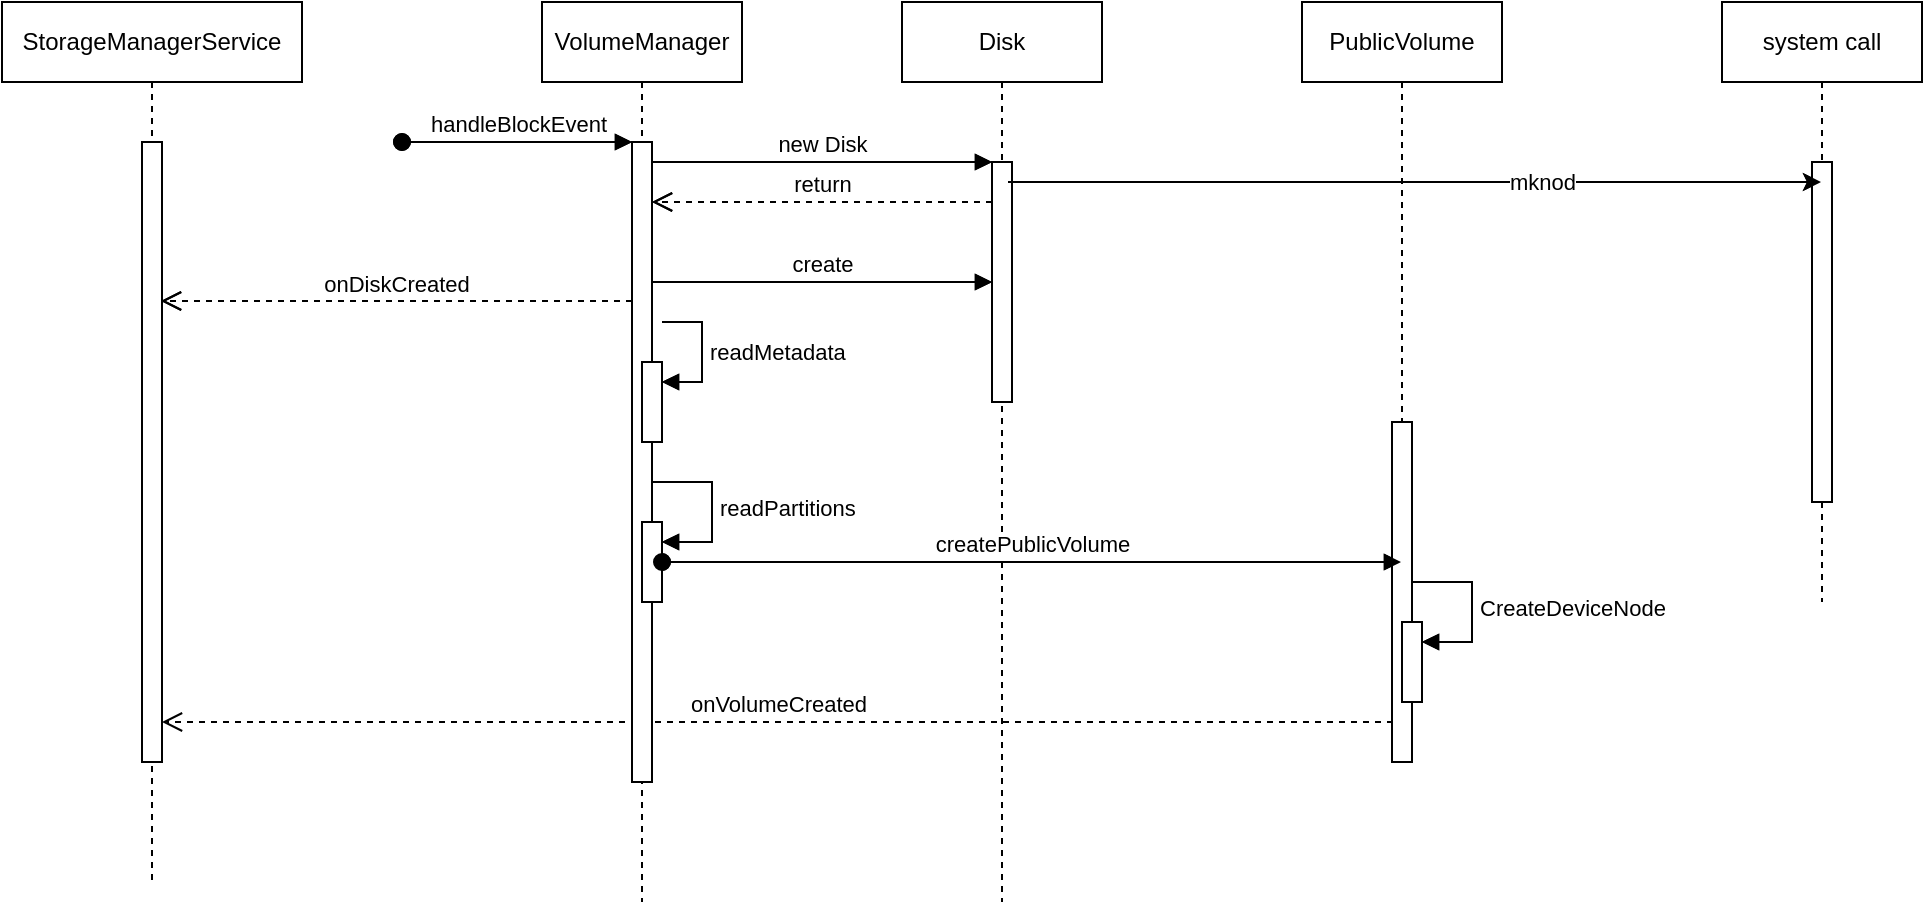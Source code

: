 <mxfile version="21.6.2" type="device">
  <diagram name="Page-1" id="2YBvvXClWsGukQMizWep">
    <mxGraphModel dx="2284" dy="764" grid="1" gridSize="10" guides="1" tooltips="1" connect="1" arrows="1" fold="1" page="1" pageScale="1" pageWidth="850" pageHeight="1100" math="0" shadow="0">
      <root>
        <mxCell id="0" />
        <mxCell id="1" parent="0" />
        <mxCell id="aM9ryv3xv72pqoxQDRHE-1" value="VolumeManager" style="shape=umlLifeline;perimeter=lifelinePerimeter;whiteSpace=wrap;html=1;container=0;dropTarget=0;collapsible=0;recursiveResize=0;outlineConnect=0;portConstraint=eastwest;newEdgeStyle={&quot;edgeStyle&quot;:&quot;elbowEdgeStyle&quot;,&quot;elbow&quot;:&quot;vertical&quot;,&quot;curved&quot;:0,&quot;rounded&quot;:0};" parent="1" vertex="1">
          <mxGeometry x="40" y="40" width="100" height="450" as="geometry" />
        </mxCell>
        <mxCell id="aM9ryv3xv72pqoxQDRHE-2" value="" style="html=1;points=[];perimeter=orthogonalPerimeter;outlineConnect=0;targetShapes=umlLifeline;portConstraint=eastwest;newEdgeStyle={&quot;edgeStyle&quot;:&quot;elbowEdgeStyle&quot;,&quot;elbow&quot;:&quot;vertical&quot;,&quot;curved&quot;:0,&quot;rounded&quot;:0};" parent="aM9ryv3xv72pqoxQDRHE-1" vertex="1">
          <mxGeometry x="45" y="70" width="10" height="320" as="geometry" />
        </mxCell>
        <mxCell id="aM9ryv3xv72pqoxQDRHE-3" value="handleBlockEvent" style="html=1;verticalAlign=bottom;startArrow=oval;endArrow=block;startSize=8;edgeStyle=elbowEdgeStyle;elbow=vertical;curved=0;rounded=0;" parent="aM9ryv3xv72pqoxQDRHE-1" target="aM9ryv3xv72pqoxQDRHE-2" edge="1">
          <mxGeometry relative="1" as="geometry">
            <mxPoint x="-70" y="70" as="sourcePoint" />
          </mxGeometry>
        </mxCell>
        <mxCell id="KMZrQslIcbkdrtMlXMtX-17" value="" style="html=1;points=[];perimeter=orthogonalPerimeter;outlineConnect=0;targetShapes=umlLifeline;portConstraint=eastwest;newEdgeStyle={&quot;edgeStyle&quot;:&quot;elbowEdgeStyle&quot;,&quot;elbow&quot;:&quot;vertical&quot;,&quot;curved&quot;:0,&quot;rounded&quot;:0};" vertex="1" parent="aM9ryv3xv72pqoxQDRHE-1">
          <mxGeometry x="50" y="180" width="10" height="40" as="geometry" />
        </mxCell>
        <mxCell id="KMZrQslIcbkdrtMlXMtX-18" value="readMetadata" style="html=1;align=left;spacingLeft=2;endArrow=block;rounded=0;edgeStyle=orthogonalEdgeStyle;curved=0;rounded=0;" edge="1" target="KMZrQslIcbkdrtMlXMtX-17" parent="aM9ryv3xv72pqoxQDRHE-1">
          <mxGeometry relative="1" as="geometry">
            <mxPoint x="60" y="160" as="sourcePoint" />
            <Array as="points">
              <mxPoint x="80" y="190" />
            </Array>
          </mxGeometry>
        </mxCell>
        <mxCell id="KMZrQslIcbkdrtMlXMtX-19" value="" style="html=1;points=[];perimeter=orthogonalPerimeter;outlineConnect=0;targetShapes=umlLifeline;portConstraint=eastwest;newEdgeStyle={&quot;edgeStyle&quot;:&quot;elbowEdgeStyle&quot;,&quot;elbow&quot;:&quot;vertical&quot;,&quot;curved&quot;:0,&quot;rounded&quot;:0};" vertex="1" parent="aM9ryv3xv72pqoxQDRHE-1">
          <mxGeometry x="50" y="260" width="10" height="40" as="geometry" />
        </mxCell>
        <mxCell id="KMZrQslIcbkdrtMlXMtX-20" value="readPartitions" style="html=1;align=left;spacingLeft=2;endArrow=block;rounded=0;edgeStyle=orthogonalEdgeStyle;curved=0;rounded=0;" edge="1" target="KMZrQslIcbkdrtMlXMtX-19" parent="aM9ryv3xv72pqoxQDRHE-1">
          <mxGeometry x="0.012" relative="1" as="geometry">
            <mxPoint x="55" y="240" as="sourcePoint" />
            <Array as="points">
              <mxPoint x="85" y="270" />
            </Array>
            <mxPoint as="offset" />
          </mxGeometry>
        </mxCell>
        <mxCell id="aM9ryv3xv72pqoxQDRHE-5" value="Disk" style="shape=umlLifeline;perimeter=lifelinePerimeter;whiteSpace=wrap;html=1;container=0;dropTarget=0;collapsible=0;recursiveResize=0;outlineConnect=0;portConstraint=eastwest;newEdgeStyle={&quot;edgeStyle&quot;:&quot;elbowEdgeStyle&quot;,&quot;elbow&quot;:&quot;vertical&quot;,&quot;curved&quot;:0,&quot;rounded&quot;:0};" parent="1" vertex="1">
          <mxGeometry x="220" y="40" width="100" height="450" as="geometry" />
        </mxCell>
        <mxCell id="aM9ryv3xv72pqoxQDRHE-6" value="" style="html=1;points=[];perimeter=orthogonalPerimeter;outlineConnect=0;targetShapes=umlLifeline;portConstraint=eastwest;newEdgeStyle={&quot;edgeStyle&quot;:&quot;elbowEdgeStyle&quot;,&quot;elbow&quot;:&quot;vertical&quot;,&quot;curved&quot;:0,&quot;rounded&quot;:0};" parent="aM9ryv3xv72pqoxQDRHE-5" vertex="1">
          <mxGeometry x="45" y="80" width="10" height="120" as="geometry" />
        </mxCell>
        <mxCell id="aM9ryv3xv72pqoxQDRHE-7" value="new Disk" style="html=1;verticalAlign=bottom;endArrow=block;edgeStyle=elbowEdgeStyle;elbow=vertical;curved=0;rounded=0;" parent="1" source="aM9ryv3xv72pqoxQDRHE-2" target="aM9ryv3xv72pqoxQDRHE-6" edge="1">
          <mxGeometry relative="1" as="geometry">
            <mxPoint x="195" y="130" as="sourcePoint" />
            <Array as="points">
              <mxPoint x="180" y="120" />
            </Array>
          </mxGeometry>
        </mxCell>
        <mxCell id="aM9ryv3xv72pqoxQDRHE-8" value="return" style="html=1;verticalAlign=bottom;endArrow=open;dashed=1;endSize=8;edgeStyle=elbowEdgeStyle;elbow=vertical;curved=0;rounded=0;" parent="1" edge="1">
          <mxGeometry relative="1" as="geometry">
            <mxPoint x="95" y="140" as="targetPoint" />
            <Array as="points">
              <mxPoint x="190" y="140" />
            </Array>
            <mxPoint x="265" y="140" as="sourcePoint" />
          </mxGeometry>
        </mxCell>
        <mxCell id="KMZrQslIcbkdrtMlXMtX-1" value="system call" style="shape=umlLifeline;perimeter=lifelinePerimeter;whiteSpace=wrap;html=1;container=0;dropTarget=0;collapsible=0;recursiveResize=0;outlineConnect=0;portConstraint=eastwest;newEdgeStyle={&quot;edgeStyle&quot;:&quot;elbowEdgeStyle&quot;,&quot;elbow&quot;:&quot;vertical&quot;,&quot;curved&quot;:0,&quot;rounded&quot;:0};" vertex="1" parent="1">
          <mxGeometry x="630" y="40" width="100" height="300" as="geometry" />
        </mxCell>
        <mxCell id="KMZrQslIcbkdrtMlXMtX-2" value="" style="html=1;points=[];perimeter=orthogonalPerimeter;outlineConnect=0;targetShapes=umlLifeline;portConstraint=eastwest;newEdgeStyle={&quot;edgeStyle&quot;:&quot;elbowEdgeStyle&quot;,&quot;elbow&quot;:&quot;vertical&quot;,&quot;curved&quot;:0,&quot;rounded&quot;:0};" vertex="1" parent="KMZrQslIcbkdrtMlXMtX-1">
          <mxGeometry x="45" y="80" width="10" height="170" as="geometry" />
        </mxCell>
        <mxCell id="KMZrQslIcbkdrtMlXMtX-7" value="mknod" style="edgeStyle=elbowEdgeStyle;rounded=0;orthogonalLoop=1;jettySize=auto;html=1;elbow=vertical;curved=0;" edge="1" parent="1" target="KMZrQslIcbkdrtMlXMtX-1">
          <mxGeometry x="0.314" relative="1" as="geometry">
            <mxPoint x="273" y="130" as="sourcePoint" />
            <mxPoint x="577.5" y="130" as="targetPoint" />
            <mxPoint as="offset" />
          </mxGeometry>
        </mxCell>
        <mxCell id="KMZrQslIcbkdrtMlXMtX-8" value="create" style="html=1;verticalAlign=bottom;endArrow=block;edgeStyle=elbowEdgeStyle;elbow=vertical;curved=0;rounded=0;" edge="1" parent="1" source="aM9ryv3xv72pqoxQDRHE-2" target="aM9ryv3xv72pqoxQDRHE-6">
          <mxGeometry relative="1" as="geometry">
            <mxPoint x="100" y="180" as="sourcePoint" />
            <Array as="points">
              <mxPoint x="185" y="180" />
            </Array>
            <mxPoint x="260" y="180" as="targetPoint" />
          </mxGeometry>
        </mxCell>
        <mxCell id="KMZrQslIcbkdrtMlXMtX-9" value="StorageManagerService" style="shape=umlLifeline;perimeter=lifelinePerimeter;whiteSpace=wrap;html=1;container=0;dropTarget=0;collapsible=0;recursiveResize=0;outlineConnect=0;portConstraint=eastwest;newEdgeStyle={&quot;edgeStyle&quot;:&quot;elbowEdgeStyle&quot;,&quot;elbow&quot;:&quot;vertical&quot;,&quot;curved&quot;:0,&quot;rounded&quot;:0};" vertex="1" parent="1">
          <mxGeometry x="-230" y="40" width="150" height="300" as="geometry" />
        </mxCell>
        <mxCell id="KMZrQslIcbkdrtMlXMtX-10" value="" style="html=1;points=[];perimeter=orthogonalPerimeter;outlineConnect=0;targetShapes=umlLifeline;portConstraint=eastwest;newEdgeStyle={&quot;edgeStyle&quot;:&quot;elbowEdgeStyle&quot;,&quot;elbow&quot;:&quot;vertical&quot;,&quot;curved&quot;:0,&quot;rounded&quot;:0};" vertex="1" parent="KMZrQslIcbkdrtMlXMtX-9">
          <mxGeometry x="70" y="70" width="10" height="190" as="geometry" />
        </mxCell>
        <mxCell id="KMZrQslIcbkdrtMlXMtX-13" value="onDiskCreated" style="html=1;verticalAlign=bottom;endArrow=open;dashed=1;endSize=8;edgeStyle=elbowEdgeStyle;elbow=vertical;curved=0;rounded=0;" edge="1" parent="1">
          <mxGeometry relative="1" as="geometry">
            <mxPoint x="85" y="189.5" as="sourcePoint" />
            <mxPoint x="-150.5" y="189.5" as="targetPoint" />
          </mxGeometry>
        </mxCell>
        <mxCell id="KMZrQslIcbkdrtMlXMtX-21" value="PublicVolume" style="shape=umlLifeline;perimeter=lifelinePerimeter;whiteSpace=wrap;html=1;container=0;dropTarget=0;collapsible=0;recursiveResize=0;outlineConnect=0;portConstraint=eastwest;newEdgeStyle={&quot;edgeStyle&quot;:&quot;elbowEdgeStyle&quot;,&quot;elbow&quot;:&quot;vertical&quot;,&quot;curved&quot;:0,&quot;rounded&quot;:0};" vertex="1" parent="1">
          <mxGeometry x="420" y="40" width="100" height="380" as="geometry" />
        </mxCell>
        <mxCell id="KMZrQslIcbkdrtMlXMtX-22" value="" style="html=1;points=[];perimeter=orthogonalPerimeter;outlineConnect=0;targetShapes=umlLifeline;portConstraint=eastwest;newEdgeStyle={&quot;edgeStyle&quot;:&quot;elbowEdgeStyle&quot;,&quot;elbow&quot;:&quot;vertical&quot;,&quot;curved&quot;:0,&quot;rounded&quot;:0};" vertex="1" parent="KMZrQslIcbkdrtMlXMtX-21">
          <mxGeometry x="45" y="210" width="10" height="170" as="geometry" />
        </mxCell>
        <mxCell id="KMZrQslIcbkdrtMlXMtX-24" value="" style="html=1;points=[];perimeter=orthogonalPerimeter;outlineConnect=0;targetShapes=umlLifeline;portConstraint=eastwest;newEdgeStyle={&quot;edgeStyle&quot;:&quot;elbowEdgeStyle&quot;,&quot;elbow&quot;:&quot;vertical&quot;,&quot;curved&quot;:0,&quot;rounded&quot;:0};" vertex="1" parent="KMZrQslIcbkdrtMlXMtX-21">
          <mxGeometry x="50" y="310" width="10" height="40" as="geometry" />
        </mxCell>
        <mxCell id="KMZrQslIcbkdrtMlXMtX-25" value="CreateDeviceNode" style="html=1;align=left;spacingLeft=2;endArrow=block;rounded=0;edgeStyle=orthogonalEdgeStyle;curved=0;rounded=0;" edge="1" target="KMZrQslIcbkdrtMlXMtX-24" parent="KMZrQslIcbkdrtMlXMtX-21">
          <mxGeometry relative="1" as="geometry">
            <mxPoint x="55" y="290" as="sourcePoint" />
            <Array as="points">
              <mxPoint x="85" y="320" />
            </Array>
          </mxGeometry>
        </mxCell>
        <mxCell id="KMZrQslIcbkdrtMlXMtX-23" value="createPublicVolume" style="html=1;verticalAlign=bottom;startArrow=oval;startFill=1;endArrow=block;startSize=8;edgeStyle=elbowEdgeStyle;elbow=vertical;curved=0;rounded=0;" edge="1" parent="1" source="KMZrQslIcbkdrtMlXMtX-19" target="KMZrQslIcbkdrtMlXMtX-21">
          <mxGeometry width="60" relative="1" as="geometry">
            <mxPoint x="390" y="390" as="sourcePoint" />
            <mxPoint x="450" y="390" as="targetPoint" />
          </mxGeometry>
        </mxCell>
        <mxCell id="KMZrQslIcbkdrtMlXMtX-26" value="onVolumeCreated" style="html=1;verticalAlign=bottom;endArrow=open;dashed=1;endSize=8;edgeStyle=elbowEdgeStyle;elbow=vertical;curved=0;rounded=0;" edge="1" parent="1" target="KMZrQslIcbkdrtMlXMtX-43">
          <mxGeometry relative="1" as="geometry">
            <mxPoint x="465.5" y="400" as="sourcePoint" />
            <mxPoint x="-100" y="400" as="targetPoint" />
          </mxGeometry>
        </mxCell>
        <mxCell id="KMZrQslIcbkdrtMlXMtX-27" value="VolumeManager" style="shape=umlLifeline;perimeter=lifelinePerimeter;whiteSpace=wrap;html=1;container=0;dropTarget=0;collapsible=0;recursiveResize=0;outlineConnect=0;portConstraint=eastwest;newEdgeStyle={&quot;edgeStyle&quot;:&quot;elbowEdgeStyle&quot;,&quot;elbow&quot;:&quot;vertical&quot;,&quot;curved&quot;:0,&quot;rounded&quot;:0};" vertex="1" parent="1">
          <mxGeometry x="40" y="40" width="100" height="450" as="geometry" />
        </mxCell>
        <mxCell id="KMZrQslIcbkdrtMlXMtX-28" value="" style="html=1;points=[];perimeter=orthogonalPerimeter;outlineConnect=0;targetShapes=umlLifeline;portConstraint=eastwest;newEdgeStyle={&quot;edgeStyle&quot;:&quot;elbowEdgeStyle&quot;,&quot;elbow&quot;:&quot;vertical&quot;,&quot;curved&quot;:0,&quot;rounded&quot;:0};" vertex="1" parent="KMZrQslIcbkdrtMlXMtX-27">
          <mxGeometry x="45" y="70" width="10" height="320" as="geometry" />
        </mxCell>
        <mxCell id="KMZrQslIcbkdrtMlXMtX-29" value="handleBlockEvent" style="html=1;verticalAlign=bottom;startArrow=oval;endArrow=block;startSize=8;edgeStyle=elbowEdgeStyle;elbow=vertical;curved=0;rounded=0;" edge="1" parent="KMZrQslIcbkdrtMlXMtX-27" target="KMZrQslIcbkdrtMlXMtX-28">
          <mxGeometry relative="1" as="geometry">
            <mxPoint x="-70" y="70" as="sourcePoint" />
          </mxGeometry>
        </mxCell>
        <mxCell id="KMZrQslIcbkdrtMlXMtX-30" value="" style="html=1;points=[];perimeter=orthogonalPerimeter;outlineConnect=0;targetShapes=umlLifeline;portConstraint=eastwest;newEdgeStyle={&quot;edgeStyle&quot;:&quot;elbowEdgeStyle&quot;,&quot;elbow&quot;:&quot;vertical&quot;,&quot;curved&quot;:0,&quot;rounded&quot;:0};" vertex="1" parent="KMZrQslIcbkdrtMlXMtX-27">
          <mxGeometry x="50" y="180" width="10" height="40" as="geometry" />
        </mxCell>
        <mxCell id="KMZrQslIcbkdrtMlXMtX-31" value="readMetadata" style="html=1;align=left;spacingLeft=2;endArrow=block;rounded=0;edgeStyle=orthogonalEdgeStyle;curved=0;rounded=0;" edge="1" parent="KMZrQslIcbkdrtMlXMtX-27" target="KMZrQslIcbkdrtMlXMtX-30">
          <mxGeometry relative="1" as="geometry">
            <mxPoint x="60" y="160" as="sourcePoint" />
            <Array as="points">
              <mxPoint x="80" y="190" />
            </Array>
          </mxGeometry>
        </mxCell>
        <mxCell id="KMZrQslIcbkdrtMlXMtX-32" value="" style="html=1;points=[];perimeter=orthogonalPerimeter;outlineConnect=0;targetShapes=umlLifeline;portConstraint=eastwest;newEdgeStyle={&quot;edgeStyle&quot;:&quot;elbowEdgeStyle&quot;,&quot;elbow&quot;:&quot;vertical&quot;,&quot;curved&quot;:0,&quot;rounded&quot;:0};" vertex="1" parent="KMZrQslIcbkdrtMlXMtX-27">
          <mxGeometry x="50" y="260" width="10" height="40" as="geometry" />
        </mxCell>
        <mxCell id="KMZrQslIcbkdrtMlXMtX-33" value="readPartitions" style="html=1;align=left;spacingLeft=2;endArrow=block;rounded=0;edgeStyle=orthogonalEdgeStyle;curved=0;rounded=0;" edge="1" parent="KMZrQslIcbkdrtMlXMtX-27" target="KMZrQslIcbkdrtMlXMtX-32">
          <mxGeometry x="0.012" relative="1" as="geometry">
            <mxPoint x="55" y="240" as="sourcePoint" />
            <Array as="points">
              <mxPoint x="85" y="270" />
            </Array>
            <mxPoint as="offset" />
          </mxGeometry>
        </mxCell>
        <mxCell id="KMZrQslIcbkdrtMlXMtX-34" value="Disk" style="shape=umlLifeline;perimeter=lifelinePerimeter;whiteSpace=wrap;html=1;container=0;dropTarget=0;collapsible=0;recursiveResize=0;outlineConnect=0;portConstraint=eastwest;newEdgeStyle={&quot;edgeStyle&quot;:&quot;elbowEdgeStyle&quot;,&quot;elbow&quot;:&quot;vertical&quot;,&quot;curved&quot;:0,&quot;rounded&quot;:0};" vertex="1" parent="1">
          <mxGeometry x="220" y="40" width="100" height="450" as="geometry" />
        </mxCell>
        <mxCell id="KMZrQslIcbkdrtMlXMtX-35" value="" style="html=1;points=[];perimeter=orthogonalPerimeter;outlineConnect=0;targetShapes=umlLifeline;portConstraint=eastwest;newEdgeStyle={&quot;edgeStyle&quot;:&quot;elbowEdgeStyle&quot;,&quot;elbow&quot;:&quot;vertical&quot;,&quot;curved&quot;:0,&quot;rounded&quot;:0};" vertex="1" parent="KMZrQslIcbkdrtMlXMtX-34">
          <mxGeometry x="45" y="80" width="10" height="120" as="geometry" />
        </mxCell>
        <mxCell id="KMZrQslIcbkdrtMlXMtX-36" value="new Disk" style="html=1;verticalAlign=bottom;endArrow=block;edgeStyle=elbowEdgeStyle;elbow=vertical;curved=0;rounded=0;" edge="1" parent="1" source="KMZrQslIcbkdrtMlXMtX-28" target="KMZrQslIcbkdrtMlXMtX-35">
          <mxGeometry relative="1" as="geometry">
            <mxPoint x="195" y="130" as="sourcePoint" />
            <Array as="points">
              <mxPoint x="180" y="120" />
            </Array>
          </mxGeometry>
        </mxCell>
        <mxCell id="KMZrQslIcbkdrtMlXMtX-37" value="return" style="html=1;verticalAlign=bottom;endArrow=open;dashed=1;endSize=8;edgeStyle=elbowEdgeStyle;elbow=vertical;curved=0;rounded=0;" edge="1" parent="1">
          <mxGeometry relative="1" as="geometry">
            <mxPoint x="95" y="140" as="targetPoint" />
            <Array as="points">
              <mxPoint x="190" y="140" />
            </Array>
            <mxPoint x="265" y="140" as="sourcePoint" />
          </mxGeometry>
        </mxCell>
        <mxCell id="KMZrQslIcbkdrtMlXMtX-38" value="system call" style="shape=umlLifeline;perimeter=lifelinePerimeter;whiteSpace=wrap;html=1;container=0;dropTarget=0;collapsible=0;recursiveResize=0;outlineConnect=0;portConstraint=eastwest;newEdgeStyle={&quot;edgeStyle&quot;:&quot;elbowEdgeStyle&quot;,&quot;elbow&quot;:&quot;vertical&quot;,&quot;curved&quot;:0,&quot;rounded&quot;:0};" vertex="1" parent="1">
          <mxGeometry x="630" y="40" width="100" height="300" as="geometry" />
        </mxCell>
        <mxCell id="KMZrQslIcbkdrtMlXMtX-39" value="" style="html=1;points=[];perimeter=orthogonalPerimeter;outlineConnect=0;targetShapes=umlLifeline;portConstraint=eastwest;newEdgeStyle={&quot;edgeStyle&quot;:&quot;elbowEdgeStyle&quot;,&quot;elbow&quot;:&quot;vertical&quot;,&quot;curved&quot;:0,&quot;rounded&quot;:0};" vertex="1" parent="KMZrQslIcbkdrtMlXMtX-38">
          <mxGeometry x="45" y="80" width="10" height="170" as="geometry" />
        </mxCell>
        <mxCell id="KMZrQslIcbkdrtMlXMtX-40" value="mknod" style="edgeStyle=elbowEdgeStyle;rounded=0;orthogonalLoop=1;jettySize=auto;html=1;elbow=vertical;curved=0;" edge="1" parent="1" target="KMZrQslIcbkdrtMlXMtX-38">
          <mxGeometry x="0.314" relative="1" as="geometry">
            <mxPoint x="273" y="130" as="sourcePoint" />
            <mxPoint x="577.5" y="130" as="targetPoint" />
            <mxPoint as="offset" />
          </mxGeometry>
        </mxCell>
        <mxCell id="KMZrQslIcbkdrtMlXMtX-41" value="create" style="html=1;verticalAlign=bottom;endArrow=block;edgeStyle=elbowEdgeStyle;elbow=vertical;curved=0;rounded=0;" edge="1" parent="1" source="KMZrQslIcbkdrtMlXMtX-28" target="KMZrQslIcbkdrtMlXMtX-35">
          <mxGeometry relative="1" as="geometry">
            <mxPoint x="100" y="180" as="sourcePoint" />
            <Array as="points">
              <mxPoint x="185" y="180" />
            </Array>
            <mxPoint x="260" y="180" as="targetPoint" />
          </mxGeometry>
        </mxCell>
        <mxCell id="KMZrQslIcbkdrtMlXMtX-42" value="StorageManagerService" style="shape=umlLifeline;perimeter=lifelinePerimeter;whiteSpace=wrap;html=1;container=0;dropTarget=0;collapsible=0;recursiveResize=0;outlineConnect=0;portConstraint=eastwest;newEdgeStyle={&quot;edgeStyle&quot;:&quot;elbowEdgeStyle&quot;,&quot;elbow&quot;:&quot;vertical&quot;,&quot;curved&quot;:0,&quot;rounded&quot;:0};" vertex="1" parent="1">
          <mxGeometry x="-230" y="40" width="150" height="440" as="geometry" />
        </mxCell>
        <mxCell id="KMZrQslIcbkdrtMlXMtX-43" value="" style="html=1;points=[];perimeter=orthogonalPerimeter;outlineConnect=0;targetShapes=umlLifeline;portConstraint=eastwest;newEdgeStyle={&quot;edgeStyle&quot;:&quot;elbowEdgeStyle&quot;,&quot;elbow&quot;:&quot;vertical&quot;,&quot;curved&quot;:0,&quot;rounded&quot;:0};" vertex="1" parent="KMZrQslIcbkdrtMlXMtX-42">
          <mxGeometry x="70" y="70" width="10" height="310" as="geometry" />
        </mxCell>
        <mxCell id="KMZrQslIcbkdrtMlXMtX-44" value="onDiskCreated" style="html=1;verticalAlign=bottom;endArrow=open;dashed=1;endSize=8;edgeStyle=elbowEdgeStyle;elbow=vertical;curved=0;rounded=0;" edge="1" parent="1">
          <mxGeometry relative="1" as="geometry">
            <mxPoint x="85" y="189.5" as="sourcePoint" />
            <mxPoint x="-150.5" y="189.5" as="targetPoint" />
          </mxGeometry>
        </mxCell>
        <mxCell id="KMZrQslIcbkdrtMlXMtX-45" value="PublicVolume" style="shape=umlLifeline;perimeter=lifelinePerimeter;whiteSpace=wrap;html=1;container=0;dropTarget=0;collapsible=0;recursiveResize=0;outlineConnect=0;portConstraint=eastwest;newEdgeStyle={&quot;edgeStyle&quot;:&quot;elbowEdgeStyle&quot;,&quot;elbow&quot;:&quot;vertical&quot;,&quot;curved&quot;:0,&quot;rounded&quot;:0};" vertex="1" parent="1">
          <mxGeometry x="420" y="40" width="100" height="380" as="geometry" />
        </mxCell>
        <mxCell id="KMZrQslIcbkdrtMlXMtX-46" value="" style="html=1;points=[];perimeter=orthogonalPerimeter;outlineConnect=0;targetShapes=umlLifeline;portConstraint=eastwest;newEdgeStyle={&quot;edgeStyle&quot;:&quot;elbowEdgeStyle&quot;,&quot;elbow&quot;:&quot;vertical&quot;,&quot;curved&quot;:0,&quot;rounded&quot;:0};" vertex="1" parent="KMZrQslIcbkdrtMlXMtX-45">
          <mxGeometry x="45" y="210" width="10" height="170" as="geometry" />
        </mxCell>
        <mxCell id="KMZrQslIcbkdrtMlXMtX-47" value="" style="html=1;points=[];perimeter=orthogonalPerimeter;outlineConnect=0;targetShapes=umlLifeline;portConstraint=eastwest;newEdgeStyle={&quot;edgeStyle&quot;:&quot;elbowEdgeStyle&quot;,&quot;elbow&quot;:&quot;vertical&quot;,&quot;curved&quot;:0,&quot;rounded&quot;:0};" vertex="1" parent="KMZrQslIcbkdrtMlXMtX-45">
          <mxGeometry x="50" y="310" width="10" height="40" as="geometry" />
        </mxCell>
        <mxCell id="KMZrQslIcbkdrtMlXMtX-48" value="CreateDeviceNode" style="html=1;align=left;spacingLeft=2;endArrow=block;rounded=0;edgeStyle=orthogonalEdgeStyle;curved=0;rounded=0;" edge="1" parent="KMZrQslIcbkdrtMlXMtX-45" target="KMZrQslIcbkdrtMlXMtX-47">
          <mxGeometry relative="1" as="geometry">
            <mxPoint x="55" y="290" as="sourcePoint" />
            <Array as="points">
              <mxPoint x="85" y="320" />
            </Array>
          </mxGeometry>
        </mxCell>
        <mxCell id="KMZrQslIcbkdrtMlXMtX-49" value="createPublicVolume" style="html=1;verticalAlign=bottom;startArrow=oval;startFill=1;endArrow=block;startSize=8;edgeStyle=elbowEdgeStyle;elbow=vertical;curved=0;rounded=0;" edge="1" parent="1" source="KMZrQslIcbkdrtMlXMtX-32" target="KMZrQslIcbkdrtMlXMtX-45">
          <mxGeometry width="60" relative="1" as="geometry">
            <mxPoint x="390" y="390" as="sourcePoint" />
            <mxPoint x="450" y="390" as="targetPoint" />
          </mxGeometry>
        </mxCell>
      </root>
    </mxGraphModel>
  </diagram>
</mxfile>
